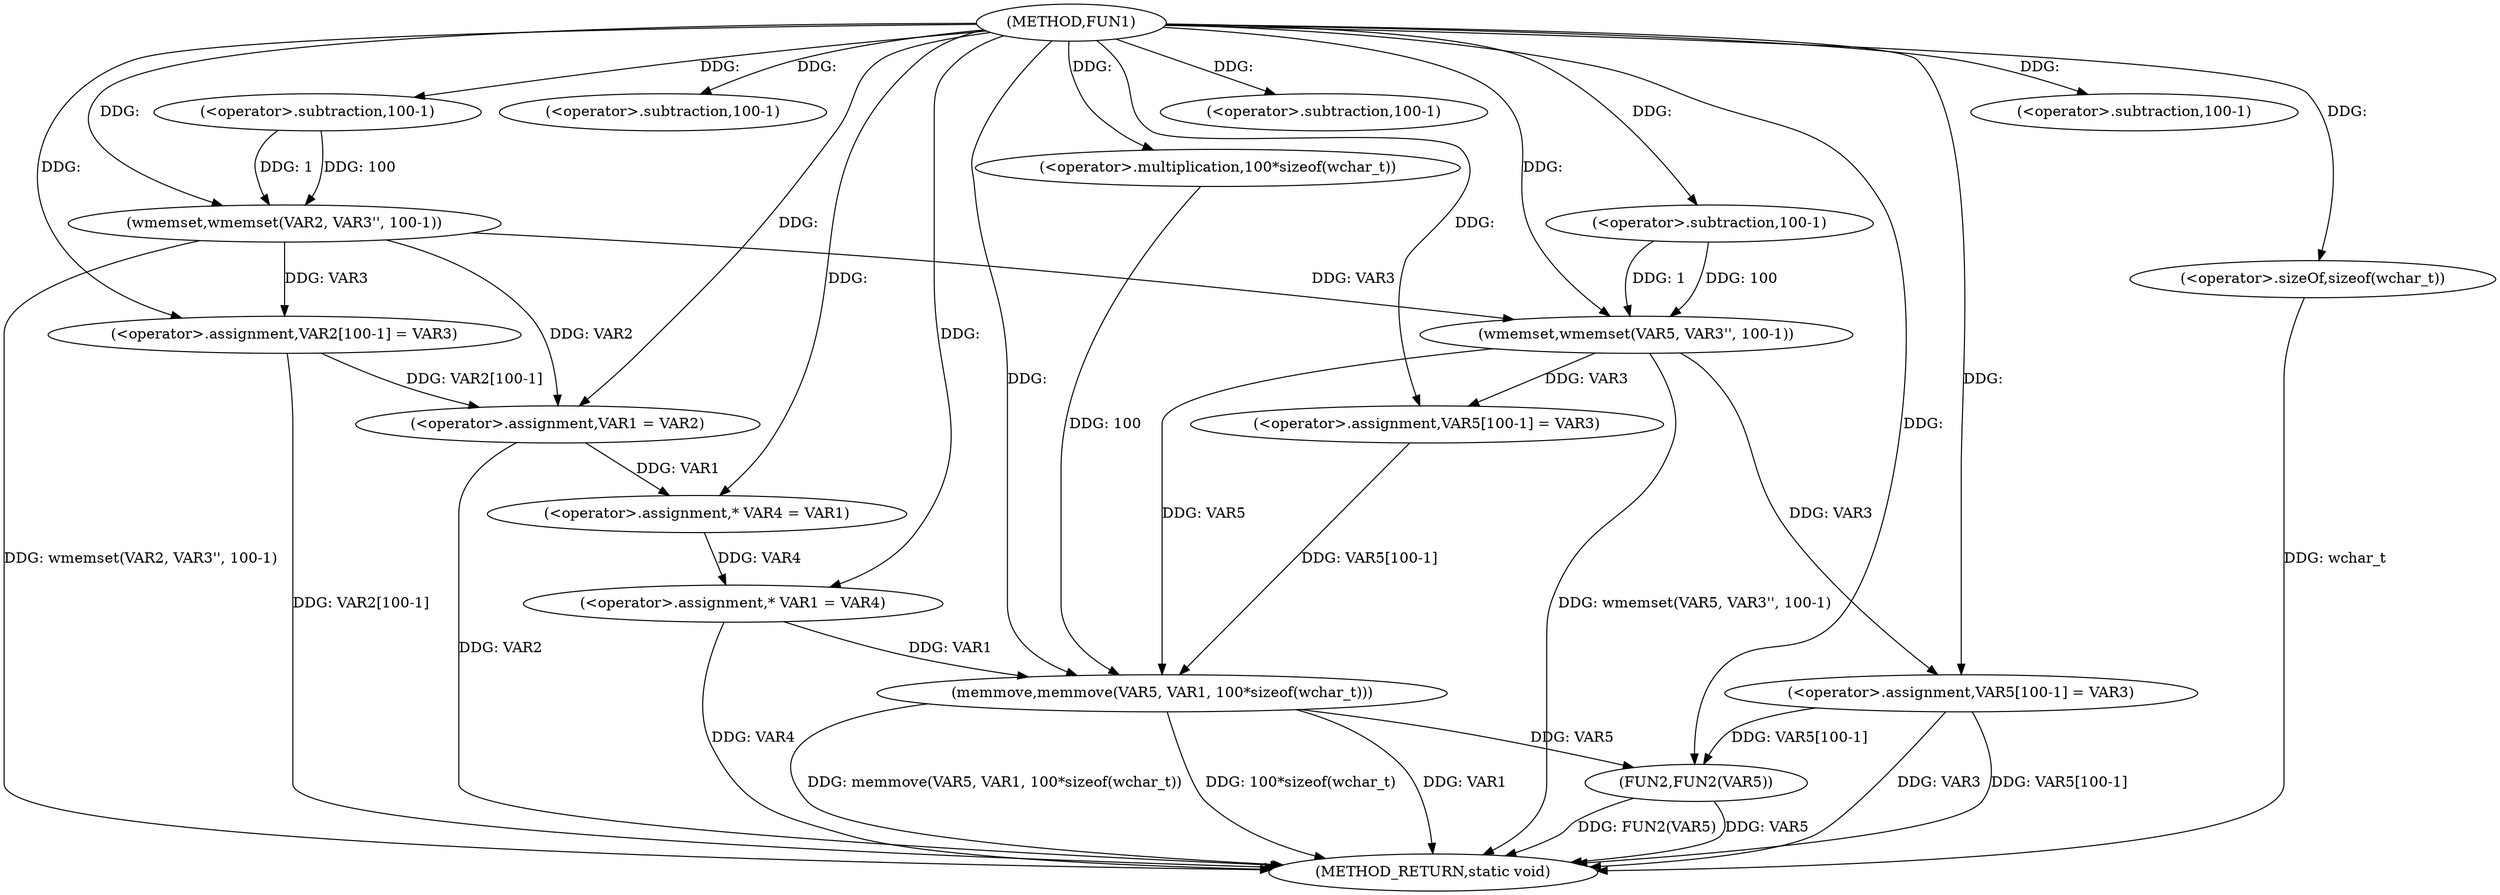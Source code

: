 digraph FUN1 {  
"1000100" [label = "(METHOD,FUN1)" ]
"1000160" [label = "(METHOD_RETURN,static void)" ]
"1000104" [label = "(wmemset,wmemset(VAR2, VAR3'', 100-1))" ]
"1000107" [label = "(<operator>.subtraction,100-1)" ]
"1000110" [label = "(<operator>.assignment,VAR2[100-1] = VAR3)" ]
"1000113" [label = "(<operator>.subtraction,100-1)" ]
"1000117" [label = "(<operator>.assignment,VAR1 = VAR2)" ]
"1000122" [label = "(<operator>.assignment,* VAR4 = VAR1)" ]
"1000126" [label = "(<operator>.assignment,* VAR1 = VAR4)" ]
"1000131" [label = "(wmemset,wmemset(VAR5, VAR3'', 100-1))" ]
"1000134" [label = "(<operator>.subtraction,100-1)" ]
"1000137" [label = "(<operator>.assignment,VAR5[100-1] = VAR3)" ]
"1000140" [label = "(<operator>.subtraction,100-1)" ]
"1000144" [label = "(memmove,memmove(VAR5, VAR1, 100*sizeof(wchar_t)))" ]
"1000147" [label = "(<operator>.multiplication,100*sizeof(wchar_t))" ]
"1000149" [label = "(<operator>.sizeOf,sizeof(wchar_t))" ]
"1000151" [label = "(<operator>.assignment,VAR5[100-1] = VAR3)" ]
"1000154" [label = "(<operator>.subtraction,100-1)" ]
"1000158" [label = "(FUN2,FUN2(VAR5))" ]
  "1000151" -> "1000160"  [ label = "DDG: VAR3"] 
  "1000104" -> "1000160"  [ label = "DDG: wmemset(VAR2, VAR3'', 100-1)"] 
  "1000151" -> "1000160"  [ label = "DDG: VAR5[100-1]"] 
  "1000149" -> "1000160"  [ label = "DDG: wchar_t"] 
  "1000126" -> "1000160"  [ label = "DDG: VAR4"] 
  "1000117" -> "1000160"  [ label = "DDG: VAR2"] 
  "1000144" -> "1000160"  [ label = "DDG: VAR1"] 
  "1000131" -> "1000160"  [ label = "DDG: wmemset(VAR5, VAR3'', 100-1)"] 
  "1000158" -> "1000160"  [ label = "DDG: VAR5"] 
  "1000158" -> "1000160"  [ label = "DDG: FUN2(VAR5)"] 
  "1000144" -> "1000160"  [ label = "DDG: memmove(VAR5, VAR1, 100*sizeof(wchar_t))"] 
  "1000144" -> "1000160"  [ label = "DDG: 100*sizeof(wchar_t)"] 
  "1000110" -> "1000160"  [ label = "DDG: VAR2[100-1]"] 
  "1000100" -> "1000104"  [ label = "DDG: "] 
  "1000107" -> "1000104"  [ label = "DDG: 100"] 
  "1000107" -> "1000104"  [ label = "DDG: 1"] 
  "1000100" -> "1000107"  [ label = "DDG: "] 
  "1000104" -> "1000110"  [ label = "DDG: VAR3"] 
  "1000100" -> "1000110"  [ label = "DDG: "] 
  "1000100" -> "1000113"  [ label = "DDG: "] 
  "1000104" -> "1000117"  [ label = "DDG: VAR2"] 
  "1000110" -> "1000117"  [ label = "DDG: VAR2[100-1]"] 
  "1000100" -> "1000117"  [ label = "DDG: "] 
  "1000117" -> "1000122"  [ label = "DDG: VAR1"] 
  "1000100" -> "1000122"  [ label = "DDG: "] 
  "1000122" -> "1000126"  [ label = "DDG: VAR4"] 
  "1000100" -> "1000126"  [ label = "DDG: "] 
  "1000100" -> "1000131"  [ label = "DDG: "] 
  "1000104" -> "1000131"  [ label = "DDG: VAR3"] 
  "1000134" -> "1000131"  [ label = "DDG: 100"] 
  "1000134" -> "1000131"  [ label = "DDG: 1"] 
  "1000100" -> "1000134"  [ label = "DDG: "] 
  "1000131" -> "1000137"  [ label = "DDG: VAR3"] 
  "1000100" -> "1000137"  [ label = "DDG: "] 
  "1000100" -> "1000140"  [ label = "DDG: "] 
  "1000131" -> "1000144"  [ label = "DDG: VAR5"] 
  "1000137" -> "1000144"  [ label = "DDG: VAR5[100-1]"] 
  "1000100" -> "1000144"  [ label = "DDG: "] 
  "1000126" -> "1000144"  [ label = "DDG: VAR1"] 
  "1000147" -> "1000144"  [ label = "DDG: 100"] 
  "1000100" -> "1000147"  [ label = "DDG: "] 
  "1000100" -> "1000149"  [ label = "DDG: "] 
  "1000100" -> "1000151"  [ label = "DDG: "] 
  "1000131" -> "1000151"  [ label = "DDG: VAR3"] 
  "1000100" -> "1000154"  [ label = "DDG: "] 
  "1000151" -> "1000158"  [ label = "DDG: VAR5[100-1]"] 
  "1000144" -> "1000158"  [ label = "DDG: VAR5"] 
  "1000100" -> "1000158"  [ label = "DDG: "] 
}

